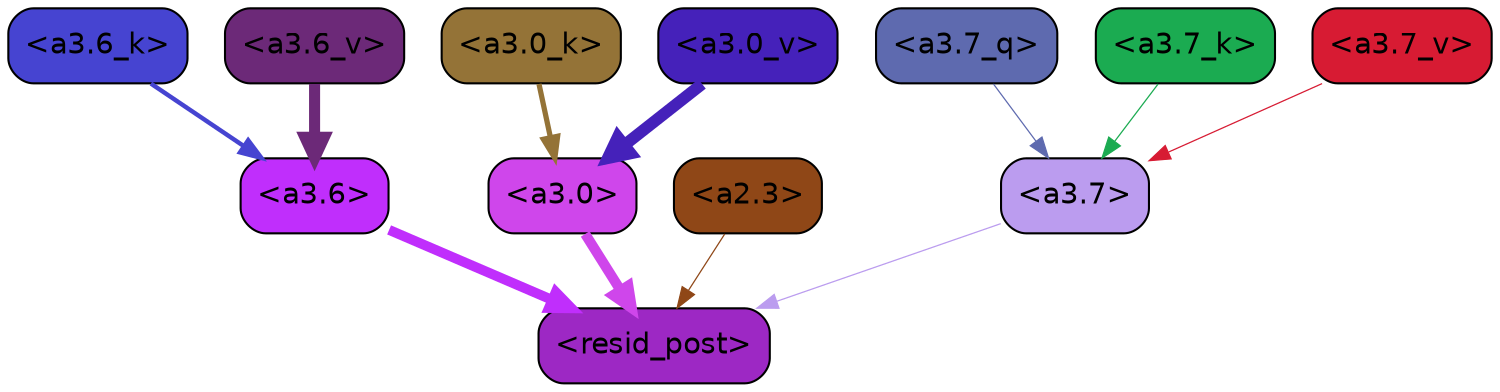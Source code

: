 strict digraph "" {
	graph [bgcolor=transparent,
		layout=dot,
		overlap=false,
		splines=true
	];
	"<a3.7>"	[color=black,
		fillcolor="#bb9cef",
		fontname=Helvetica,
		shape=box,
		style="filled, rounded"];
	"<resid_post>"	[color=black,
		fillcolor="#9d28c4",
		fontname=Helvetica,
		shape=box,
		style="filled, rounded"];
	"<a3.7>" -> "<resid_post>"	[color="#bb9cef",
		penwidth=0.6];
	"<a3.6>"	[color=black,
		fillcolor="#c02efc",
		fontname=Helvetica,
		shape=box,
		style="filled, rounded"];
	"<a3.6>" -> "<resid_post>"	[color="#c02efc",
		penwidth=4.751592040061951];
	"<a3.0>"	[color=black,
		fillcolor="#cf46eb",
		fontname=Helvetica,
		shape=box,
		style="filled, rounded"];
	"<a3.0>" -> "<resid_post>"	[color="#cf46eb",
		penwidth=4.904066681861877];
	"<a2.3>"	[color=black,
		fillcolor="#8f4717",
		fontname=Helvetica,
		shape=box,
		style="filled, rounded"];
	"<a2.3>" -> "<resid_post>"	[color="#8f4717",
		penwidth=0.6];
	"<a3.7_q>"	[color=black,
		fillcolor="#5e6aaf",
		fontname=Helvetica,
		shape=box,
		style="filled, rounded"];
	"<a3.7_q>" -> "<a3.7>"	[color="#5e6aaf",
		penwidth=0.6];
	"<a3.7_k>"	[color=black,
		fillcolor="#1bab51",
		fontname=Helvetica,
		shape=box,
		style="filled, rounded"];
	"<a3.7_k>" -> "<a3.7>"	[color="#1bab51",
		penwidth=0.6];
	"<a3.6_k>"	[color=black,
		fillcolor="#4644d1",
		fontname=Helvetica,
		shape=box,
		style="filled, rounded"];
	"<a3.6_k>" -> "<a3.6>"	[color="#4644d1",
		penwidth=2.13908451795578];
	"<a3.0_k>"	[color=black,
		fillcolor="#947337",
		fontname=Helvetica,
		shape=box,
		style="filled, rounded"];
	"<a3.0_k>" -> "<a3.0>"	[color="#947337",
		penwidth=2.520303964614868];
	"<a3.7_v>"	[color=black,
		fillcolor="#d71b33",
		fontname=Helvetica,
		shape=box,
		style="filled, rounded"];
	"<a3.7_v>" -> "<a3.7>"	[color="#d71b33",
		penwidth=0.6];
	"<a3.6_v>"	[color=black,
		fillcolor="#6c2978",
		fontname=Helvetica,
		shape=box,
		style="filled, rounded"];
	"<a3.6_v>" -> "<a3.6>"	[color="#6c2978",
		penwidth=5.297133803367615];
	"<a3.0_v>"	[color=black,
		fillcolor="#4521ba",
		fontname=Helvetica,
		shape=box,
		style="filled, rounded"];
	"<a3.0_v>" -> "<a3.0>"	[color="#4521ba",
		penwidth=5.680712580680847];
}
